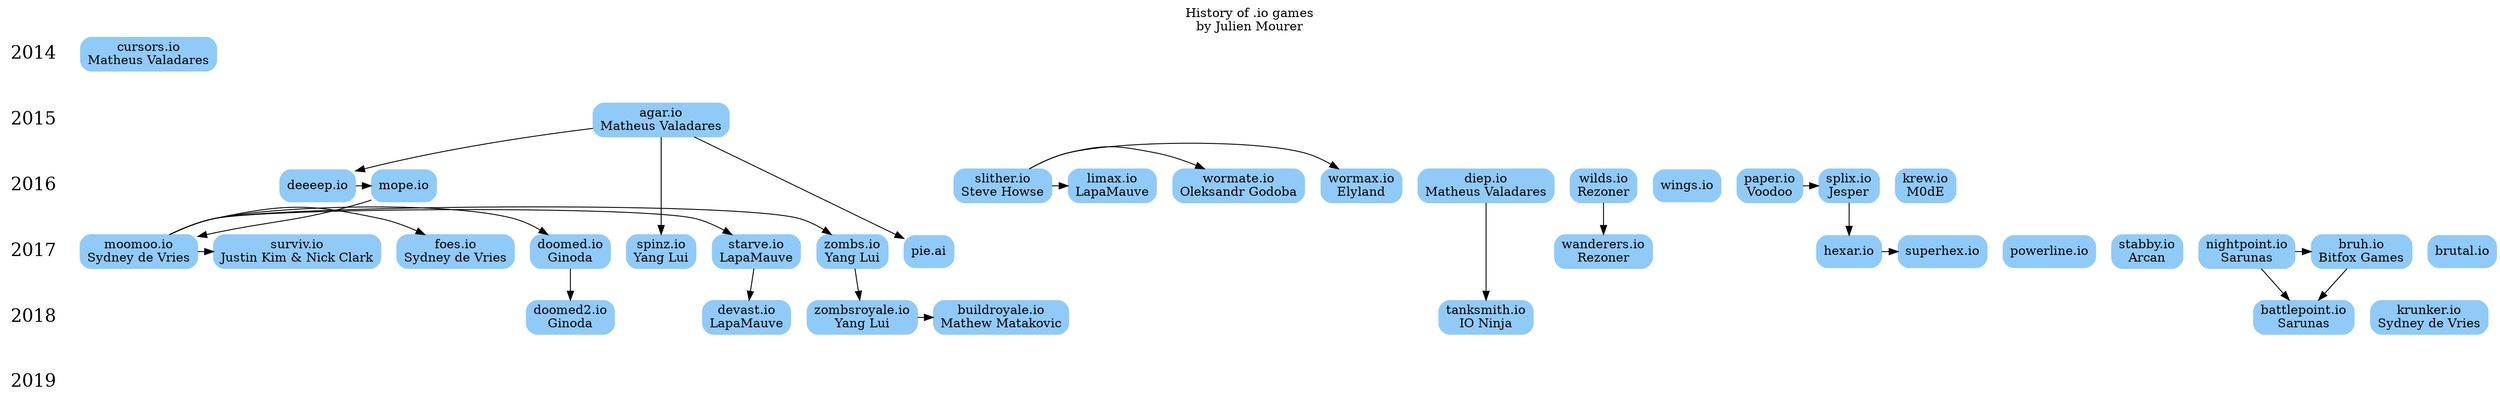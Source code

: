 digraph iogames {
    labelloc="t";
    label="History of .io games\nby Julien Mourer";

	{
		node [shape=none, color=white, fillcolor=white, fontsize=20, height=.5];
		edge [style=invis]

		2014 -> 2015;
		2015 -> 2016;
		2016 -> 2017;
		2017 -> 2018;
		2018 -> 2019;
	}

	{
		node [color="#90caf9", style="rounded, filled", shape=box];
		{ rank=same; 2014; "cursors.io" [label="\N\nMatheus Valadares"] }
		{ rank=same; 2015; "agar.io" [label="\N\nMatheus Valadares"] } /* https://en.wikipedia.org/wiki/Agar.io */
		{ rank=same; 2016; "slither.io" [label="\N\nSteve Howse"] } /* https://en.wikipedia.org/wiki/Slither.io */
		{ rank=same; 2016; "diep.io" [label="\N\nMatheus Valadares"] }
		{ rank=same; 2016; "deeeep.io" }
		{ rank=same; 2016; "mope.io" }
		{ rank=same; 2016; "wormax.io" [label="\N\nElyland"] }
		{ rank=same; 2016; "wormate.io" [label="\N\nOleksandr Godoba"] }
		{ rank=same; 2016; "limax.io" [label="\N\nLapaMauve"] }
		{ rank=same; 2016; "wilds.io" [label="\N\nRezoner"] }
		{ rank=same; 2016; "wings.io" }
		{ rank=same; 2016; "paper.io" [label="\N\nVoodoo"] }
		{ rank=same; 2016; "splix.io" [label="\N\nJesper"] }
		{ rank=same; 2016; "krew.io" [label="\N\nM0dE"] }
		{ rank=same; 2017; "powerline.io" }
		{ rank=same; 2017; "spinz.io" [label="\N\nYang Lui"] }
		{ rank=same; 2017; "stabby.io" [label="\N\nArcan"] }
		{ rank=same; 2017; "foes.io" [label="\N\nSydney de Vries"] }
		{ rank=same; 2017; "zombs.io" [label="\N\nYang Lui"] }
		{ rank=same; 2017; "moomoo.io" [label="\N\nSydney de Vries"] }
		{ rank=same; 2017; "starve.io" [label="\N\nLapaMauve"] }
		{ rank=same; 2017; "surviv.io" [label="\N\nJustin Kim & Nick Clark"] } /* https://en.wikipedia.org/wiki/Surviv.io */
		{ rank=same; 2017; "doomed.io" [label="\N\nGinoda"] }
		{ rank=same; 2017; "nightpoint.io" [label="\N\nSarunas"] }
		{ rank=same; 2017; "bruh.io" [label="\N\nBitfox Games"] }
		{ rank=same; 2017; "wanderers.io" [label="\N\nRezoner"] }
		{ rank=same; 2017; "brutal.io" }
		{ rank=same; 2017; "hexar.io" }
		{ rank=same; 2017; "superhex.io" }
		{ rank=same; 2017; "pie.ai" }
		{ rank=same; 2018; "devast.io" [label="\N\nLapaMauve"] }
		{ rank=same; 2018; "krunker.io" [label="\N\nSydney de Vries"] }
		{ rank=same; 2018; "zombsroyale.io" [label="\N\nYang Lui"] }
		{ rank=same; 2018; "doomed2.io" [label="\N\nGinoda"] }
		{ rank=same; 2018; "battlepoint.io" [label="\N\nSarunas"] }
		{ rank=same; 2018; "buildroyale.io" [label="\N\nMathew Matakovic"] }
		{ rank=same; 2018; "tanksmith.io" [label="\N\nIO Ninja"] }

		"slither.io" -> "wormax.io";
		"slither.io" -> "wormate.io";
		"slither.io" -> "limax.io";
		"moomoo.io" -> "foes.io"
		"moomoo.io" -> "doomed.io"
		"moomoo.io" -> "starve.io"
		"moomoo.io" -> "surviv.io"
		"doomed.io" -> "doomed2.io"
		"nightpoint.io" -> "battlepoint.io"
		"nightpoint.io" -> "bruh.io"
		"bruh.io" -> "battlepoint.io"
		"zombs.io" -> "zombsroyale.io"
		"moomoo.io" -> "zombs.io"
		"zombsroyale.io" -> "buildroyale.io"
		"wilds.io" -> "wanderers.io"
		"agar.io" -> "spinz.io"
		"agar.io" -> "pie.ai"
		"starve.io" -> "devast.io"
		"paper.io" -> "splix.io"
		"splix.io" -> "hexar.io"
		"hexar.io" -> "superhex.io"
		"agar.io" -> "deeeep.io"
		"diep.io" -> "tanksmith.io"
		"deeeep.io" -> "mope.io"
		"mope.io" -> "moomoo.io"
	}
}

